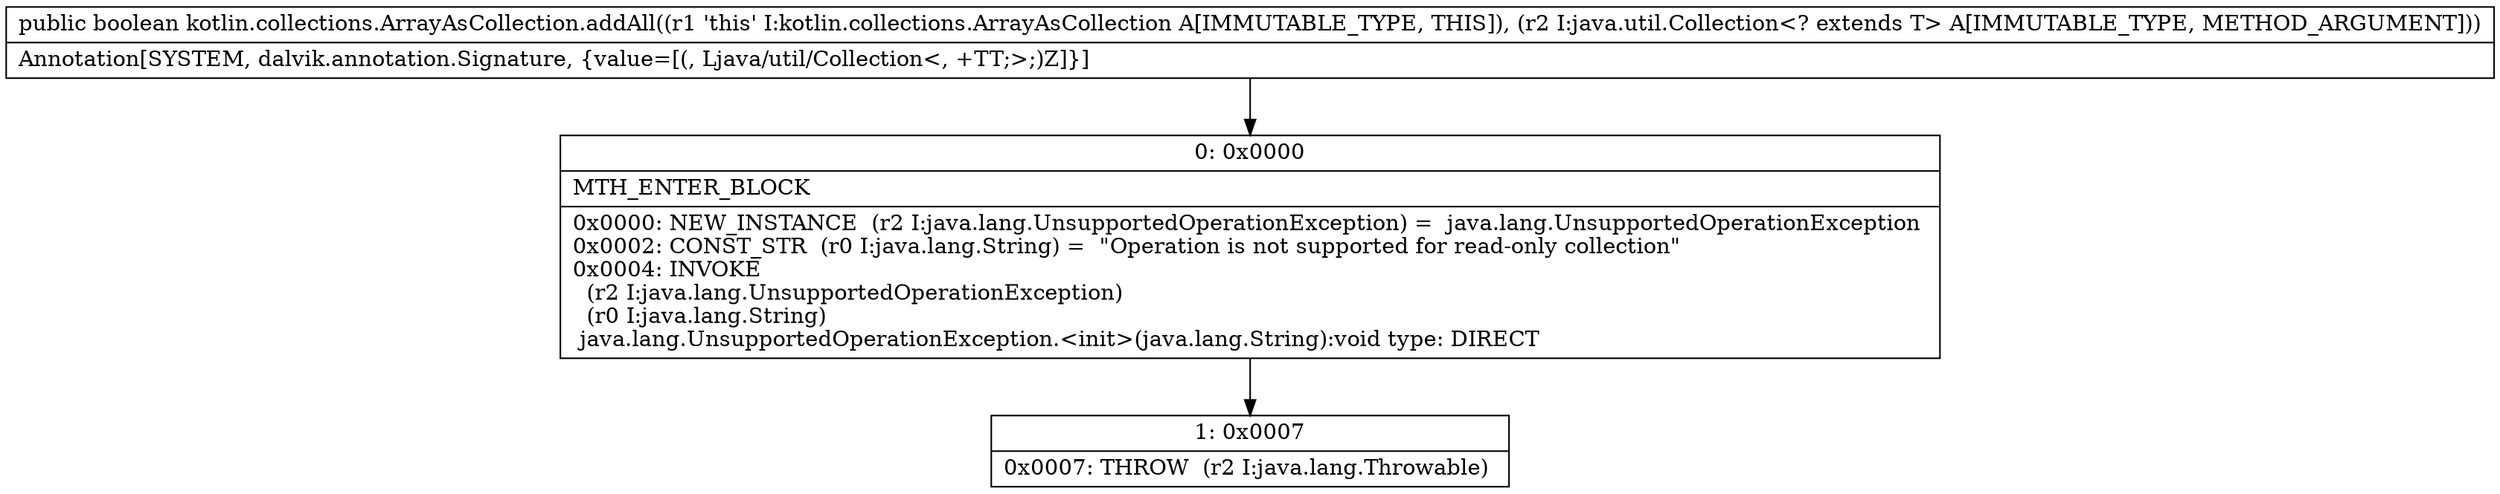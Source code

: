 digraph "CFG forkotlin.collections.ArrayAsCollection.addAll(Ljava\/util\/Collection;)Z" {
Node_0 [shape=record,label="{0\:\ 0x0000|MTH_ENTER_BLOCK\l|0x0000: NEW_INSTANCE  (r2 I:java.lang.UnsupportedOperationException) =  java.lang.UnsupportedOperationException \l0x0002: CONST_STR  (r0 I:java.lang.String) =  \"Operation is not supported for read\-only collection\" \l0x0004: INVOKE  \l  (r2 I:java.lang.UnsupportedOperationException)\l  (r0 I:java.lang.String)\l java.lang.UnsupportedOperationException.\<init\>(java.lang.String):void type: DIRECT \l}"];
Node_1 [shape=record,label="{1\:\ 0x0007|0x0007: THROW  (r2 I:java.lang.Throwable) \l}"];
MethodNode[shape=record,label="{public boolean kotlin.collections.ArrayAsCollection.addAll((r1 'this' I:kotlin.collections.ArrayAsCollection A[IMMUTABLE_TYPE, THIS]), (r2 I:java.util.Collection\<? extends T\> A[IMMUTABLE_TYPE, METHOD_ARGUMENT]))  | Annotation[SYSTEM, dalvik.annotation.Signature, \{value=[(, Ljava\/util\/Collection\<, +TT;\>;)Z]\}]\l}"];
MethodNode -> Node_0;
Node_0 -> Node_1;
}

